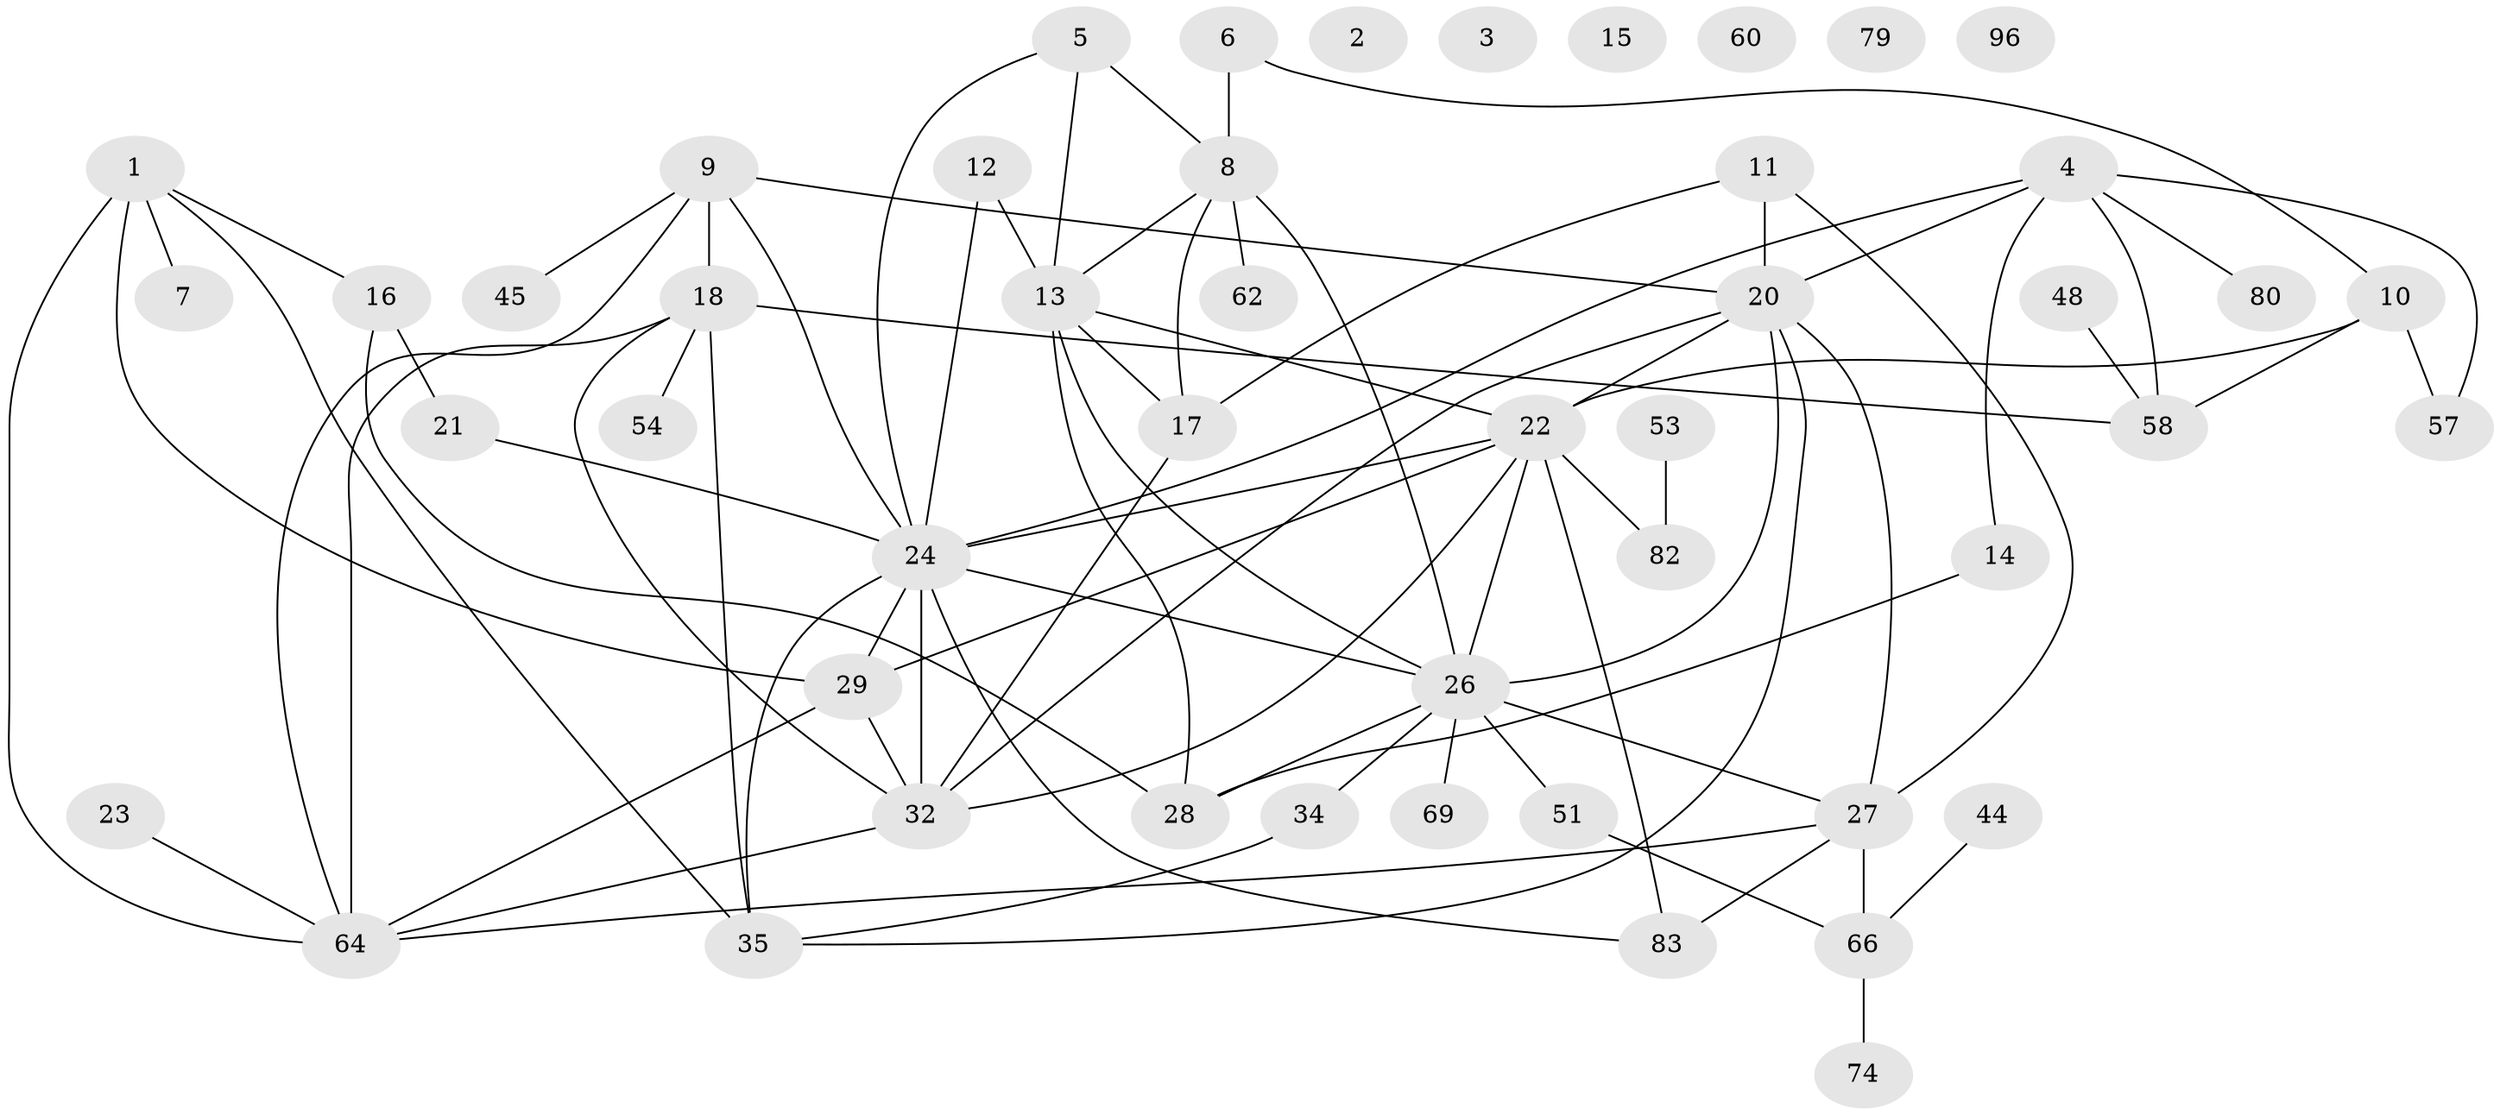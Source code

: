 // original degree distribution, {3: 0.23232323232323232, 0: 0.06060606060606061, 2: 0.26262626262626265, 1: 0.1414141414141414, 4: 0.20202020202020202, 5: 0.06060606060606061, 7: 0.010101010101010102, 6: 0.030303030303030304}
// Generated by graph-tools (version 1.1) at 2025/13/03/09/25 04:13:08]
// undirected, 49 vertices, 81 edges
graph export_dot {
graph [start="1"]
  node [color=gray90,style=filled];
  1 [super="+41"];
  2;
  3;
  4 [super="+55"];
  5 [super="+92"];
  6;
  7;
  8 [super="+59+88"];
  9 [super="+47"];
  10 [super="+39"];
  11 [super="+67+70"];
  12 [super="+40"];
  13 [super="+19"];
  14 [super="+73"];
  15;
  16 [super="+72"];
  17;
  18 [super="+89+93"];
  20 [super="+99+36"];
  21;
  22 [super="+68+78"];
  23 [super="+37"];
  24 [super="+25"];
  26 [super="+33+43"];
  27 [super="+49+75"];
  28 [super="+30"];
  29 [super="+50"];
  32 [super="+94+97+71"];
  34 [super="+42"];
  35 [super="+38"];
  44 [super="+46"];
  45;
  48;
  51;
  53 [super="+85"];
  54;
  57;
  58 [super="+77"];
  60;
  62;
  64 [super="+81+87"];
  66 [super="+76"];
  69;
  74;
  79;
  80;
  82;
  83 [super="+86"];
  96;
  1 -- 64;
  1 -- 16;
  1 -- 35;
  1 -- 7;
  1 -- 29 [weight=2];
  4 -- 80;
  4 -- 20;
  4 -- 57;
  4 -- 58;
  4 -- 14;
  4 -- 24;
  5 -- 8;
  5 -- 13;
  5 -- 24;
  6 -- 8 [weight=2];
  6 -- 10;
  8 -- 17;
  8 -- 62;
  8 -- 26;
  8 -- 13;
  9 -- 18;
  9 -- 20;
  9 -- 24;
  9 -- 64;
  9 -- 45;
  10 -- 57;
  10 -- 22;
  10 -- 58;
  11 -- 27;
  11 -- 17;
  11 -- 20;
  12 -- 13;
  12 -- 24;
  13 -- 17;
  13 -- 26;
  13 -- 22;
  13 -- 28;
  14 -- 28;
  16 -- 21;
  16 -- 28;
  17 -- 32;
  18 -- 54;
  18 -- 58;
  18 -- 64;
  18 -- 35;
  18 -- 32;
  20 -- 22;
  20 -- 32;
  20 -- 26;
  20 -- 35;
  20 -- 27;
  21 -- 24;
  22 -- 26;
  22 -- 24;
  22 -- 82;
  22 -- 83;
  22 -- 32;
  22 -- 29;
  23 -- 64;
  24 -- 26 [weight=2];
  24 -- 35;
  24 -- 83;
  24 -- 32;
  24 -- 29;
  26 -- 51;
  26 -- 34 [weight=2];
  26 -- 69;
  26 -- 27;
  26 -- 28;
  27 -- 66;
  27 -- 64;
  27 -- 83;
  29 -- 32;
  29 -- 64;
  32 -- 64;
  34 -- 35;
  44 -- 66;
  48 -- 58;
  51 -- 66;
  53 -- 82;
  66 -- 74;
}
